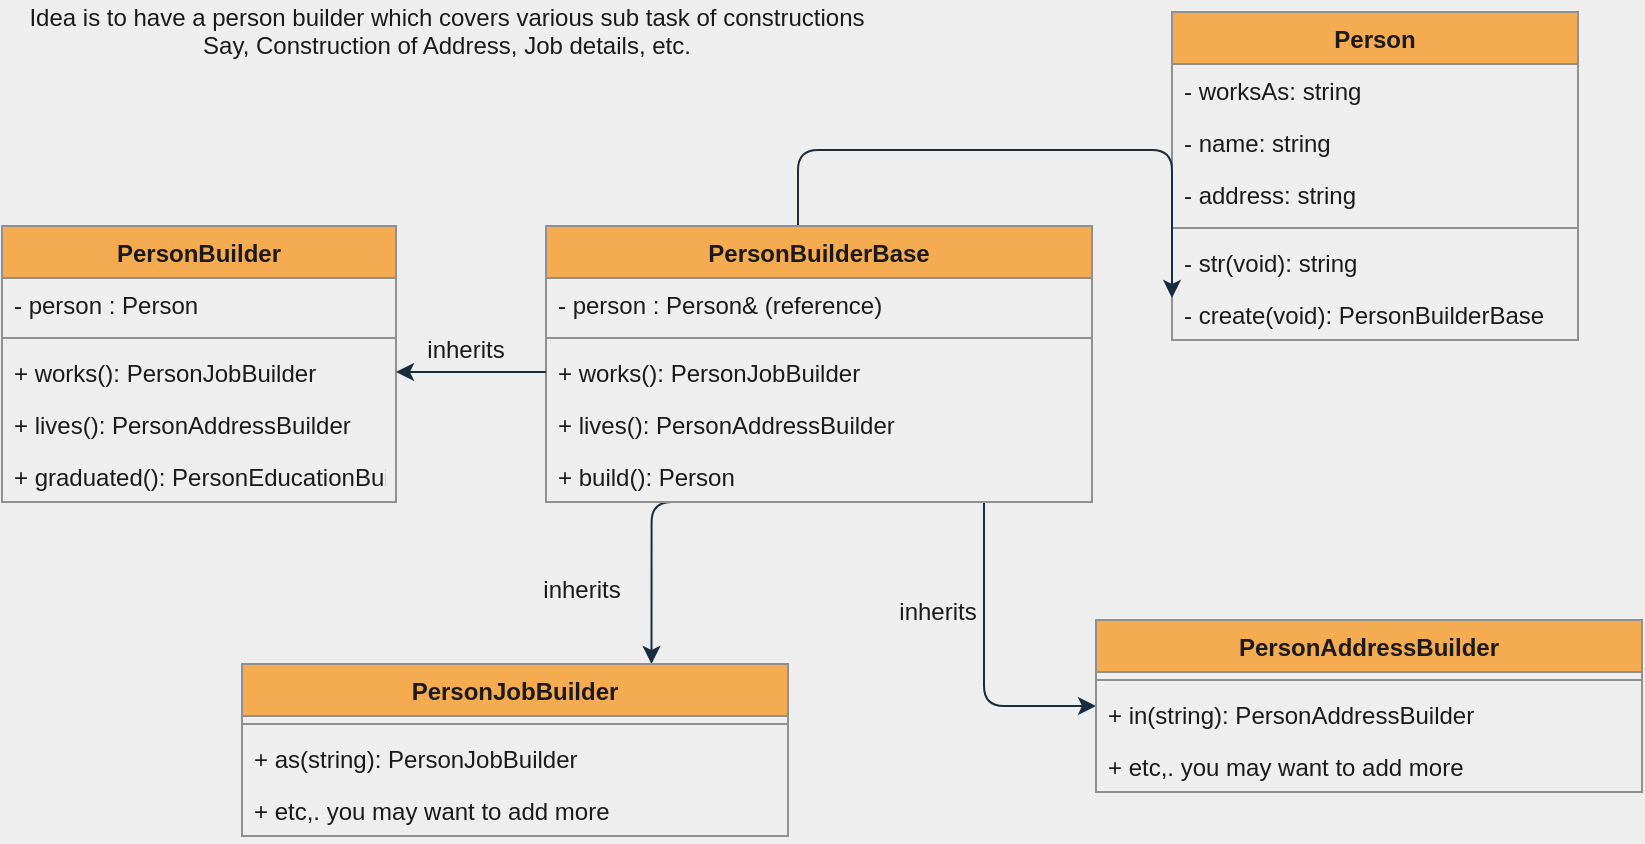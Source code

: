 <mxfile version="14.1.2" type="github">
  <diagram id="x5gHuUsIIJ-AkQ3tlWG3" name="Page-1">
    <mxGraphModel dx="1695" dy="592" grid="0" gridSize="10" guides="1" tooltips="1" connect="1" arrows="1" fold="1" page="1" pageScale="1" pageWidth="827" pageHeight="1169" background="#EEEEEE" math="0" shadow="0">
      <root>
        <mxCell id="0" />
        <mxCell id="1" parent="0" />
        <mxCell id="iUWRhTmWpU_0zO2Lu-_L-1" value="Person&#xa;" style="swimlane;fontStyle=1;align=center;verticalAlign=top;childLayout=stackLayout;horizontal=1;startSize=26;horizontalStack=0;resizeParent=1;resizeParentMax=0;resizeLast=0;collapsible=1;marginBottom=0;fillColor=#F5AB50;strokeColor=#909090;fontColor=#1A1A1A;" parent="1" vertex="1">
          <mxGeometry x="581" y="15" width="203" height="164" as="geometry" />
        </mxCell>
        <mxCell id="F8Ell9N0lwPQoOebZS9d-1" value="- worksAs: string" style="text;strokeColor=none;fillColor=none;align=left;verticalAlign=top;spacingLeft=4;spacingRight=4;overflow=hidden;rotatable=0;points=[[0,0.5],[1,0.5]];portConstraint=eastwest;fontColor=#1A1A1A;" vertex="1" parent="iUWRhTmWpU_0zO2Lu-_L-1">
          <mxGeometry y="26" width="203" height="26" as="geometry" />
        </mxCell>
        <mxCell id="iUWRhTmWpU_0zO2Lu-_L-13" value="- name: string" style="text;strokeColor=none;fillColor=none;align=left;verticalAlign=top;spacingLeft=4;spacingRight=4;overflow=hidden;rotatable=0;points=[[0,0.5],[1,0.5]];portConstraint=eastwest;fontColor=#1A1A1A;" parent="iUWRhTmWpU_0zO2Lu-_L-1" vertex="1">
          <mxGeometry y="52" width="203" height="26" as="geometry" />
        </mxCell>
        <mxCell id="iUWRhTmWpU_0zO2Lu-_L-12" value="- address: string" style="text;strokeColor=none;fillColor=none;align=left;verticalAlign=top;spacingLeft=4;spacingRight=4;overflow=hidden;rotatable=0;points=[[0,0.5],[1,0.5]];portConstraint=eastwest;fontColor=#1A1A1A;" parent="iUWRhTmWpU_0zO2Lu-_L-1" vertex="1">
          <mxGeometry y="78" width="203" height="26" as="geometry" />
        </mxCell>
        <mxCell id="iUWRhTmWpU_0zO2Lu-_L-3" value="" style="line;strokeWidth=1;fillColor=none;align=left;verticalAlign=middle;spacingTop=-1;spacingLeft=3;spacingRight=3;rotatable=0;labelPosition=right;points=[];portConstraint=eastwest;strokeColor=#909090;fontColor=#1A1A1A;labelBackgroundColor=#EEEEEE;" parent="iUWRhTmWpU_0zO2Lu-_L-1" vertex="1">
          <mxGeometry y="104" width="203" height="8" as="geometry" />
        </mxCell>
        <mxCell id="iUWRhTmWpU_0zO2Lu-_L-4" value="- str(void): string" style="text;strokeColor=none;fillColor=none;align=left;verticalAlign=top;spacingLeft=4;spacingRight=4;overflow=hidden;rotatable=0;points=[[0,0.5],[1,0.5]];portConstraint=eastwest;fontColor=#1A1A1A;" parent="iUWRhTmWpU_0zO2Lu-_L-1" vertex="1">
          <mxGeometry y="112" width="203" height="26" as="geometry" />
        </mxCell>
        <mxCell id="uwW9TZI5FmVvOkZDhSwe-3" value="- create(void): PersonBuilderBase" style="text;strokeColor=none;fillColor=none;align=left;verticalAlign=top;spacingLeft=4;spacingRight=4;overflow=hidden;rotatable=0;points=[[0,0.5],[1,0.5]];portConstraint=eastwest;fontColor=#1A1A1A;" parent="iUWRhTmWpU_0zO2Lu-_L-1" vertex="1">
          <mxGeometry y="138" width="203" height="26" as="geometry" />
        </mxCell>
        <mxCell id="uwW9TZI5FmVvOkZDhSwe-2" value="&lt;div&gt;Idea is to have a person builder which covers various sub task of constructions&lt;/div&gt;&lt;div&gt;Say, Construction of Address, Job details, etc.&lt;/div&gt;&lt;div&gt;&lt;br&gt;&lt;/div&gt;" style="text;html=1;align=center;verticalAlign=middle;resizable=0;points=[];autosize=1;fontColor=#1A1A1A;" parent="1" vertex="1">
          <mxGeometry x="5" y="9" width="426" height="46" as="geometry" />
        </mxCell>
        <mxCell id="uwW9TZI5FmVvOkZDhSwe-42" style="edgeStyle=orthogonalEdgeStyle;orthogonalLoop=1;jettySize=auto;html=1;entryX=0;entryY=0.5;entryDx=0;entryDy=0;strokeColor=#182E3E;fontColor=#1A1A1A;labelBackgroundColor=#EEEEEE;" parent="1" source="uwW9TZI5FmVvOkZDhSwe-9" edge="1">
          <mxGeometry relative="1" as="geometry">
            <Array as="points">
              <mxPoint x="394" y="208" />
              <mxPoint x="394" y="84" />
              <mxPoint x="581" y="84" />
            </Array>
            <mxPoint x="581" y="158" as="targetPoint" />
          </mxGeometry>
        </mxCell>
        <mxCell id="uwW9TZI5FmVvOkZDhSwe-43" style="edgeStyle=orthogonalEdgeStyle;orthogonalLoop=1;jettySize=auto;html=1;entryX=0.75;entryY=0;entryDx=0;entryDy=0;exitX=0.5;exitY=1;exitDx=0;exitDy=0;strokeColor=#182E3E;fontColor=#1A1A1A;labelBackgroundColor=#EEEEEE;" parent="1" source="uwW9TZI5FmVvOkZDhSwe-9" target="uwW9TZI5FmVvOkZDhSwe-20" edge="1">
          <mxGeometry relative="1" as="geometry">
            <mxPoint x="361" y="319" as="sourcePoint" />
            <Array as="points">
              <mxPoint x="321" y="260" />
            </Array>
          </mxGeometry>
        </mxCell>
        <mxCell id="uwW9TZI5FmVvOkZDhSwe-44" style="edgeStyle=orthogonalEdgeStyle;orthogonalLoop=1;jettySize=auto;html=1;strokeColor=#182E3E;fontColor=#1A1A1A;labelBackgroundColor=#EEEEEE;" parent="1" source="uwW9TZI5FmVvOkZDhSwe-9" target="uwW9TZI5FmVvOkZDhSwe-26" edge="1">
          <mxGeometry relative="1" as="geometry">
            <mxPoint x="405" y="306" as="targetPoint" />
            <Array as="points">
              <mxPoint x="487" y="362" />
            </Array>
          </mxGeometry>
        </mxCell>
        <mxCell id="uwW9TZI5FmVvOkZDhSwe-9" value="PersonBuilderBase" style="swimlane;fontStyle=1;align=center;verticalAlign=top;childLayout=stackLayout;horizontal=1;startSize=26;horizontalStack=0;resizeParent=1;resizeParentMax=0;resizeLast=0;collapsible=1;marginBottom=0;fillColor=#F5AB50;strokeColor=#909090;fontColor=#1A1A1A;" parent="1" vertex="1">
          <mxGeometry x="268" y="122" width="273" height="138" as="geometry" />
        </mxCell>
        <mxCell id="uwW9TZI5FmVvOkZDhSwe-10" value="- person : Person&amp; (reference)" style="text;strokeColor=none;fillColor=none;align=left;verticalAlign=top;spacingLeft=4;spacingRight=4;overflow=hidden;rotatable=0;points=[[0,0.5],[1,0.5]];portConstraint=eastwest;fontColor=#1A1A1A;" parent="uwW9TZI5FmVvOkZDhSwe-9" vertex="1">
          <mxGeometry y="26" width="273" height="26" as="geometry" />
        </mxCell>
        <mxCell id="uwW9TZI5FmVvOkZDhSwe-11" value="" style="line;strokeWidth=1;fillColor=none;align=left;verticalAlign=middle;spacingTop=-1;spacingLeft=3;spacingRight=3;rotatable=0;labelPosition=right;points=[];portConstraint=eastwest;strokeColor=#909090;fontColor=#1A1A1A;labelBackgroundColor=#EEEEEE;" parent="uwW9TZI5FmVvOkZDhSwe-9" vertex="1">
          <mxGeometry y="52" width="273" height="8" as="geometry" />
        </mxCell>
        <mxCell id="uwW9TZI5FmVvOkZDhSwe-12" value="+ works(): PersonJobBuilder" style="text;strokeColor=none;fillColor=none;align=left;verticalAlign=top;spacingLeft=4;spacingRight=4;overflow=hidden;rotatable=0;points=[[0,0.5],[1,0.5]];portConstraint=eastwest;fontColor=#1A1A1A;" parent="uwW9TZI5FmVvOkZDhSwe-9" vertex="1">
          <mxGeometry y="60" width="273" height="26" as="geometry" />
        </mxCell>
        <mxCell id="uwW9TZI5FmVvOkZDhSwe-13" value="+ lives(): PersonAddressBuilder" style="text;strokeColor=none;fillColor=none;align=left;verticalAlign=top;spacingLeft=4;spacingRight=4;overflow=hidden;rotatable=0;points=[[0,0.5],[1,0.5]];portConstraint=eastwest;fontColor=#1A1A1A;" parent="uwW9TZI5FmVvOkZDhSwe-9" vertex="1">
          <mxGeometry y="86" width="273" height="26" as="geometry" />
        </mxCell>
        <mxCell id="uwW9TZI5FmVvOkZDhSwe-14" value="+ build(): Person" style="text;strokeColor=none;fillColor=none;align=left;verticalAlign=top;spacingLeft=4;spacingRight=4;overflow=hidden;rotatable=0;points=[[0,0.5],[1,0.5]];portConstraint=eastwest;fontColor=#1A1A1A;" parent="uwW9TZI5FmVvOkZDhSwe-9" vertex="1">
          <mxGeometry y="112" width="273" height="26" as="geometry" />
        </mxCell>
        <mxCell id="uwW9TZI5FmVvOkZDhSwe-20" value="PersonJobBuilder" style="swimlane;fontStyle=1;align=center;verticalAlign=top;childLayout=stackLayout;horizontal=1;startSize=26;horizontalStack=0;resizeParent=1;resizeParentMax=0;resizeLast=0;collapsible=1;marginBottom=0;fillColor=#F5AB50;strokeColor=#909090;fontColor=#1A1A1A;" parent="1" vertex="1">
          <mxGeometry x="116" y="341" width="273" height="86" as="geometry" />
        </mxCell>
        <mxCell id="uwW9TZI5FmVvOkZDhSwe-22" value="" style="line;strokeWidth=1;fillColor=none;align=left;verticalAlign=middle;spacingTop=-1;spacingLeft=3;spacingRight=3;rotatable=0;labelPosition=right;points=[];portConstraint=eastwest;strokeColor=#909090;fontColor=#1A1A1A;labelBackgroundColor=#EEEEEE;" parent="uwW9TZI5FmVvOkZDhSwe-20" vertex="1">
          <mxGeometry y="26" width="273" height="8" as="geometry" />
        </mxCell>
        <mxCell id="uwW9TZI5FmVvOkZDhSwe-23" value="+ as(string): PersonJobBuilder" style="text;strokeColor=none;fillColor=none;align=left;verticalAlign=top;spacingLeft=4;spacingRight=4;overflow=hidden;rotatable=0;points=[[0,0.5],[1,0.5]];portConstraint=eastwest;fontColor=#1A1A1A;" parent="uwW9TZI5FmVvOkZDhSwe-20" vertex="1">
          <mxGeometry y="34" width="273" height="26" as="geometry" />
        </mxCell>
        <mxCell id="F8Ell9N0lwPQoOebZS9d-8" value="+ etc,. you may want to add more" style="text;strokeColor=none;fillColor=none;align=left;verticalAlign=top;spacingLeft=4;spacingRight=4;overflow=hidden;rotatable=0;points=[[0,0.5],[1,0.5]];portConstraint=eastwest;fontColor=#1A1A1A;" vertex="1" parent="uwW9TZI5FmVvOkZDhSwe-20">
          <mxGeometry y="60" width="273" height="26" as="geometry" />
        </mxCell>
        <mxCell id="uwW9TZI5FmVvOkZDhSwe-26" value="PersonAddressBuilder" style="swimlane;fontStyle=1;align=center;verticalAlign=top;childLayout=stackLayout;horizontal=1;startSize=26;horizontalStack=0;resizeParent=1;resizeParentMax=0;resizeLast=0;collapsible=1;marginBottom=0;fillColor=#F5AB50;strokeColor=#909090;fontColor=#1A1A1A;" parent="1" vertex="1">
          <mxGeometry x="543" y="319" width="273" height="86" as="geometry" />
        </mxCell>
        <mxCell id="uwW9TZI5FmVvOkZDhSwe-28" value="" style="line;strokeWidth=1;fillColor=none;align=left;verticalAlign=middle;spacingTop=-1;spacingLeft=3;spacingRight=3;rotatable=0;labelPosition=right;points=[];portConstraint=eastwest;strokeColor=#909090;fontColor=#1A1A1A;labelBackgroundColor=#EEEEEE;" parent="uwW9TZI5FmVvOkZDhSwe-26" vertex="1">
          <mxGeometry y="26" width="273" height="8" as="geometry" />
        </mxCell>
        <mxCell id="uwW9TZI5FmVvOkZDhSwe-29" value="+ in(string): PersonAddressBuilder" style="text;strokeColor=none;fillColor=none;align=left;verticalAlign=top;spacingLeft=4;spacingRight=4;overflow=hidden;rotatable=0;points=[[0,0.5],[1,0.5]];portConstraint=eastwest;fontColor=#1A1A1A;" parent="uwW9TZI5FmVvOkZDhSwe-26" vertex="1">
          <mxGeometry y="34" width="273" height="26" as="geometry" />
        </mxCell>
        <mxCell id="F8Ell9N0lwPQoOebZS9d-9" value="+ etc,. you may want to add more" style="text;strokeColor=none;fillColor=none;align=left;verticalAlign=top;spacingLeft=4;spacingRight=4;overflow=hidden;rotatable=0;points=[[0,0.5],[1,0.5]];portConstraint=eastwest;fontColor=#1A1A1A;" vertex="1" parent="uwW9TZI5FmVvOkZDhSwe-26">
          <mxGeometry y="60" width="273" height="26" as="geometry" />
        </mxCell>
        <mxCell id="F8Ell9N0lwPQoOebZS9d-2" value="PersonBuilder" style="swimlane;fontStyle=1;align=center;verticalAlign=top;childLayout=stackLayout;horizontal=1;startSize=26;horizontalStack=0;resizeParent=1;resizeParentMax=0;resizeLast=0;collapsible=1;marginBottom=0;fillColor=#F5AB50;strokeColor=#909090;fontColor=#1A1A1A;" vertex="1" parent="1">
          <mxGeometry x="-4" y="122" width="197" height="138" as="geometry" />
        </mxCell>
        <mxCell id="F8Ell9N0lwPQoOebZS9d-3" value="- person : Person" style="text;strokeColor=none;fillColor=none;align=left;verticalAlign=top;spacingLeft=4;spacingRight=4;overflow=hidden;rotatable=0;points=[[0,0.5],[1,0.5]];portConstraint=eastwest;fontColor=#1A1A1A;" vertex="1" parent="F8Ell9N0lwPQoOebZS9d-2">
          <mxGeometry y="26" width="197" height="26" as="geometry" />
        </mxCell>
        <mxCell id="F8Ell9N0lwPQoOebZS9d-4" value="" style="line;strokeWidth=1;fillColor=none;align=left;verticalAlign=middle;spacingTop=-1;spacingLeft=3;spacingRight=3;rotatable=0;labelPosition=right;points=[];portConstraint=eastwest;strokeColor=#909090;fontColor=#1A1A1A;labelBackgroundColor=#EEEEEE;" vertex="1" parent="F8Ell9N0lwPQoOebZS9d-2">
          <mxGeometry y="52" width="197" height="8" as="geometry" />
        </mxCell>
        <mxCell id="F8Ell9N0lwPQoOebZS9d-5" value="+ works(): PersonJobBuilder" style="text;strokeColor=none;fillColor=none;align=left;verticalAlign=top;spacingLeft=4;spacingRight=4;overflow=hidden;rotatable=0;points=[[0,0.5],[1,0.5]];portConstraint=eastwest;fontColor=#1A1A1A;" vertex="1" parent="F8Ell9N0lwPQoOebZS9d-2">
          <mxGeometry y="60" width="197" height="26" as="geometry" />
        </mxCell>
        <mxCell id="F8Ell9N0lwPQoOebZS9d-6" value="+ lives(): PersonAddressBuilder" style="text;strokeColor=none;fillColor=none;align=left;verticalAlign=top;spacingLeft=4;spacingRight=4;overflow=hidden;rotatable=0;points=[[0,0.5],[1,0.5]];portConstraint=eastwest;fontColor=#1A1A1A;" vertex="1" parent="F8Ell9N0lwPQoOebZS9d-2">
          <mxGeometry y="86" width="197" height="26" as="geometry" />
        </mxCell>
        <mxCell id="F8Ell9N0lwPQoOebZS9d-7" value="+ graduated(): PersonEducationBuilder" style="text;strokeColor=none;fillColor=none;align=left;verticalAlign=top;spacingLeft=4;spacingRight=4;overflow=hidden;rotatable=0;points=[[0,0.5],[1,0.5]];portConstraint=eastwest;fontColor=#1A1A1A;" vertex="1" parent="F8Ell9N0lwPQoOebZS9d-2">
          <mxGeometry y="112" width="197" height="26" as="geometry" />
        </mxCell>
        <mxCell id="F8Ell9N0lwPQoOebZS9d-12" style="edgeStyle=orthogonalEdgeStyle;curved=0;rounded=1;sketch=0;orthogonalLoop=1;jettySize=auto;html=1;strokeColor=#182E3E;fontColor=#1A1A1A;entryX=1;entryY=0.5;entryDx=0;entryDy=0;" edge="1" parent="1" source="uwW9TZI5FmVvOkZDhSwe-12" target="F8Ell9N0lwPQoOebZS9d-5">
          <mxGeometry relative="1" as="geometry">
            <mxPoint x="229" y="195" as="targetPoint" />
          </mxGeometry>
        </mxCell>
        <mxCell id="F8Ell9N0lwPQoOebZS9d-13" value="inherits" style="text;html=1;strokeColor=none;fillColor=none;align=center;verticalAlign=middle;whiteSpace=wrap;rounded=0;sketch=0;fontColor=#1A1A1A;" vertex="1" parent="1">
          <mxGeometry x="266" y="294" width="40" height="20" as="geometry" />
        </mxCell>
        <mxCell id="F8Ell9N0lwPQoOebZS9d-14" value="inherits" style="text;html=1;strokeColor=none;fillColor=none;align=center;verticalAlign=middle;whiteSpace=wrap;rounded=0;sketch=0;fontColor=#1A1A1A;" vertex="1" parent="1">
          <mxGeometry x="444" y="305" width="40" height="20" as="geometry" />
        </mxCell>
        <mxCell id="F8Ell9N0lwPQoOebZS9d-15" value="inherits" style="text;html=1;strokeColor=none;fillColor=none;align=center;verticalAlign=middle;whiteSpace=wrap;rounded=0;sketch=0;fontColor=#1A1A1A;" vertex="1" parent="1">
          <mxGeometry x="208" y="174" width="40" height="20" as="geometry" />
        </mxCell>
      </root>
    </mxGraphModel>
  </diagram>
</mxfile>
